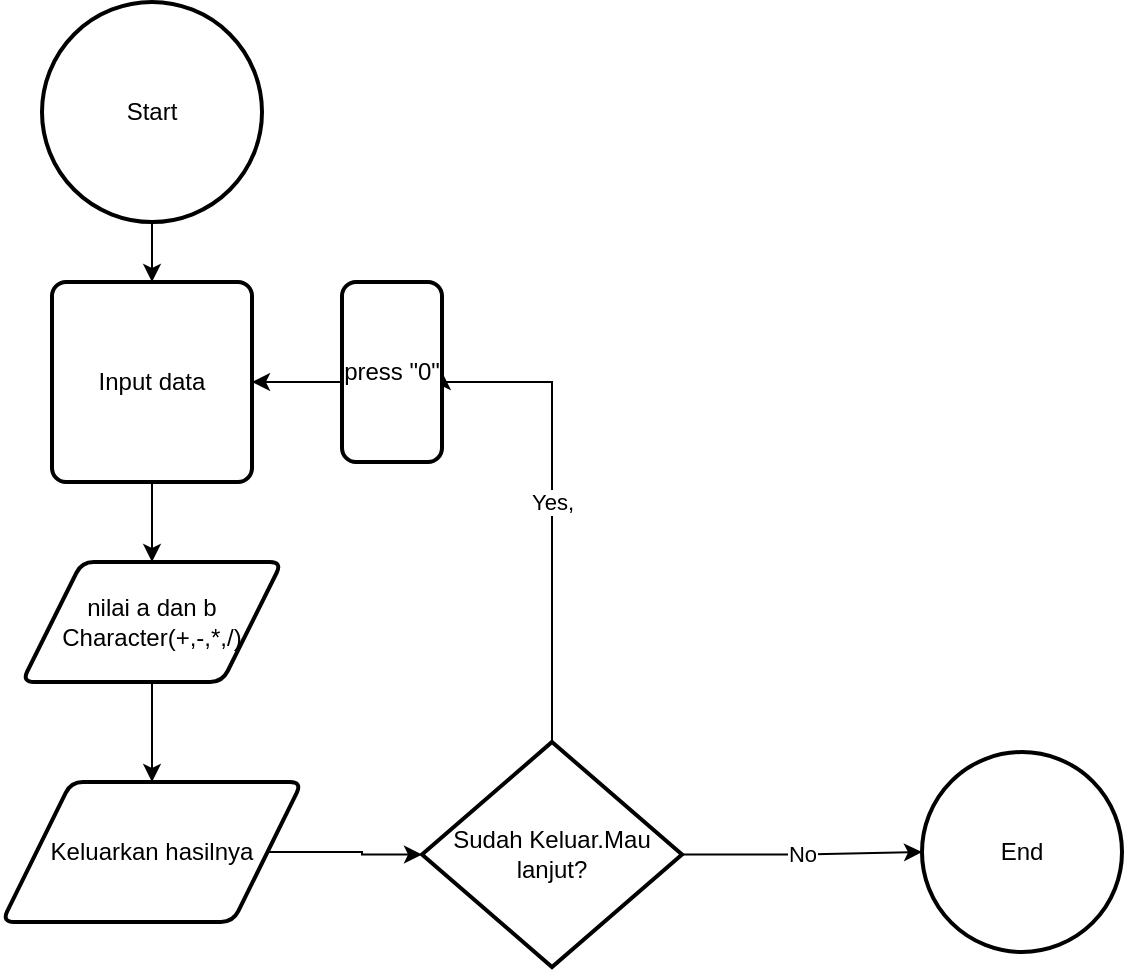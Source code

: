 <mxfile version="15.6.8" type="device"><diagram id="bdWTSCHcO3rh9aQdj1QN" name="Page-1"><mxGraphModel dx="1038" dy="579" grid="1" gridSize="10" guides="1" tooltips="1" connect="1" arrows="1" fold="1" page="1" pageScale="1" pageWidth="850" pageHeight="1100" math="0" shadow="0"><root><mxCell id="0"/><mxCell id="1" parent="0"/><mxCell id="qkoRdaMJQEucATok_she-4" style="edgeStyle=orthogonalEdgeStyle;rounded=0;orthogonalLoop=1;jettySize=auto;html=1;entryX=0.5;entryY=0;entryDx=0;entryDy=0;" edge="1" parent="1" source="qkoRdaMJQEucATok_she-1" target="qkoRdaMJQEucATok_she-3"><mxGeometry relative="1" as="geometry"/></mxCell><mxCell id="qkoRdaMJQEucATok_she-1" value="Start&lt;br&gt;" style="strokeWidth=2;html=1;shape=mxgraph.flowchart.start_2;whiteSpace=wrap;" vertex="1" parent="1"><mxGeometry x="110" y="30" width="110" height="110" as="geometry"/></mxCell><mxCell id="qkoRdaMJQEucATok_she-9" style="edgeStyle=orthogonalEdgeStyle;rounded=0;orthogonalLoop=1;jettySize=auto;html=1;" edge="1" parent="1" source="qkoRdaMJQEucATok_she-2" target="qkoRdaMJQEucATok_she-7"><mxGeometry relative="1" as="geometry"><mxPoint x="164" y="410" as="targetPoint"/></mxGeometry></mxCell><mxCell id="qkoRdaMJQEucATok_she-2" value="nilai a dan b&lt;br&gt;Character(+,-,*,/)" style="shape=parallelogram;html=1;strokeWidth=2;perimeter=parallelogramPerimeter;whiteSpace=wrap;rounded=1;arcSize=12;size=0.23;" vertex="1" parent="1"><mxGeometry x="100" y="310" width="130" height="60" as="geometry"/></mxCell><mxCell id="qkoRdaMJQEucATok_she-6" style="edgeStyle=orthogonalEdgeStyle;rounded=0;orthogonalLoop=1;jettySize=auto;html=1;entryX=0.5;entryY=0;entryDx=0;entryDy=0;" edge="1" parent="1" source="qkoRdaMJQEucATok_she-3" target="qkoRdaMJQEucATok_she-2"><mxGeometry relative="1" as="geometry"><mxPoint x="169" y="310" as="targetPoint"/></mxGeometry></mxCell><mxCell id="qkoRdaMJQEucATok_she-3" value="Input data" style="rounded=1;whiteSpace=wrap;html=1;absoluteArcSize=1;arcSize=14;strokeWidth=2;" vertex="1" parent="1"><mxGeometry x="115" y="170" width="100" height="100" as="geometry"/></mxCell><mxCell id="qkoRdaMJQEucATok_she-11" style="edgeStyle=orthogonalEdgeStyle;rounded=0;orthogonalLoop=1;jettySize=auto;html=1;entryX=0;entryY=0.5;entryDx=0;entryDy=0;entryPerimeter=0;" edge="1" parent="1" source="qkoRdaMJQEucATok_she-7" target="qkoRdaMJQEucATok_she-10"><mxGeometry relative="1" as="geometry"/></mxCell><mxCell id="qkoRdaMJQEucATok_she-7" value="Keluarkan hasilnya" style="shape=parallelogram;html=1;strokeWidth=2;perimeter=parallelogramPerimeter;whiteSpace=wrap;rounded=1;arcSize=12;size=0.23;" vertex="1" parent="1"><mxGeometry x="90" y="420" width="150" height="70" as="geometry"/></mxCell><mxCell id="qkoRdaMJQEucATok_she-12" value="Yes,&lt;br&gt;" style="edgeStyle=orthogonalEdgeStyle;rounded=0;orthogonalLoop=1;jettySize=auto;html=1;entryX=1;entryY=0.5;entryDx=0;entryDy=0;" edge="1" parent="1" source="qkoRdaMJQEucATok_she-10" target="qkoRdaMJQEucATok_she-15"><mxGeometry relative="1" as="geometry"><mxPoint x="320" y="220" as="targetPoint"/><Array as="points"><mxPoint x="365" y="220"/><mxPoint x="310" y="220"/></Array></mxGeometry></mxCell><mxCell id="qkoRdaMJQEucATok_she-13" value="No" style="edgeStyle=orthogonalEdgeStyle;rounded=0;orthogonalLoop=1;jettySize=auto;html=1;" edge="1" parent="1" source="qkoRdaMJQEucATok_she-10"><mxGeometry relative="1" as="geometry"><mxPoint x="550" y="455" as="targetPoint"/></mxGeometry></mxCell><mxCell id="qkoRdaMJQEucATok_she-10" value="Sudah Keluar.Mau lanjut?" style="strokeWidth=2;html=1;shape=mxgraph.flowchart.decision;whiteSpace=wrap;" vertex="1" parent="1"><mxGeometry x="300" y="400" width="130" height="112.5" as="geometry"/></mxCell><mxCell id="qkoRdaMJQEucATok_she-14" value="End" style="strokeWidth=2;html=1;shape=mxgraph.flowchart.start_2;whiteSpace=wrap;" vertex="1" parent="1"><mxGeometry x="550" y="405" width="100" height="100" as="geometry"/></mxCell><mxCell id="qkoRdaMJQEucATok_she-16" style="edgeStyle=orthogonalEdgeStyle;rounded=0;orthogonalLoop=1;jettySize=auto;html=1;entryX=1;entryY=0.5;entryDx=0;entryDy=0;" edge="1" parent="1" source="qkoRdaMJQEucATok_she-15" target="qkoRdaMJQEucATok_she-3"><mxGeometry relative="1" as="geometry"><Array as="points"><mxPoint x="250" y="220"/><mxPoint x="250" y="220"/></Array></mxGeometry></mxCell><mxCell id="qkoRdaMJQEucATok_she-15" value="press &quot;0&quot;" style="rounded=1;whiteSpace=wrap;html=1;absoluteArcSize=1;arcSize=14;strokeWidth=2;" vertex="1" parent="1"><mxGeometry x="260" y="170" width="50" height="90" as="geometry"/></mxCell></root></mxGraphModel></diagram></mxfile>